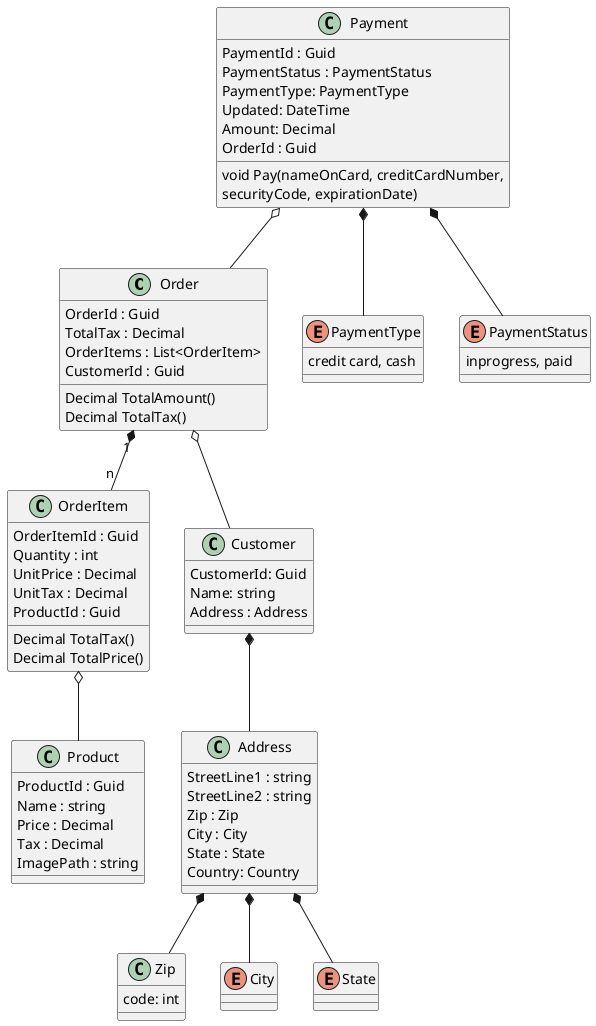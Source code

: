 @startuml "Order Taking Classes"

class Order {
    OrderId : Guid
    TotalTax : Decimal
    OrderItems : List<OrderItem>
    CustomerId : Guid
    Decimal TotalAmount()
    Decimal TotalTax()
}

class OrderItem {
    OrderItemId : Guid
    Quantity : int
    UnitPrice : Decimal
    UnitTax : Decimal
    Decimal TotalTax()
    Decimal TotalPrice()
    ProductId : Guid
}

class Product {
    ProductId : Guid
    Name : string
    Price : Decimal
    Tax : Decimal
    ImagePath : string
}

class Payment
{
    PaymentId : Guid
    PaymentStatus : PaymentStatus
    PaymentType: PaymentType
    Updated: DateTime
    Amount: Decimal
    OrderId : Guid
    void Pay(nameOnCard, creditCardNumber,\nsecurityCode, expirationDate)
}

enum PaymentType{
    credit card, cash
}

enum PaymentStatus {
    inprogress, paid
}

class Customer{
    CustomerId: Guid
    Name: string
    Address : Address
}

class Address{
    StreetLine1 : string
    StreetLine2 : string
    Zip : Zip
    City : City
    State : State
    Country: Country
}

class Zip {
    code: int
}

enum City {}
enum State {}

Order "1" *-- "n" OrderItem
OrderItem o-- Product
Payment o-- Order
Order o-- Customer
Customer *-- Address
Address *-- City
Address *-- Zip
Address *-- State
Payment *-- PaymentType
Payment *-- PaymentStatus

@enduml